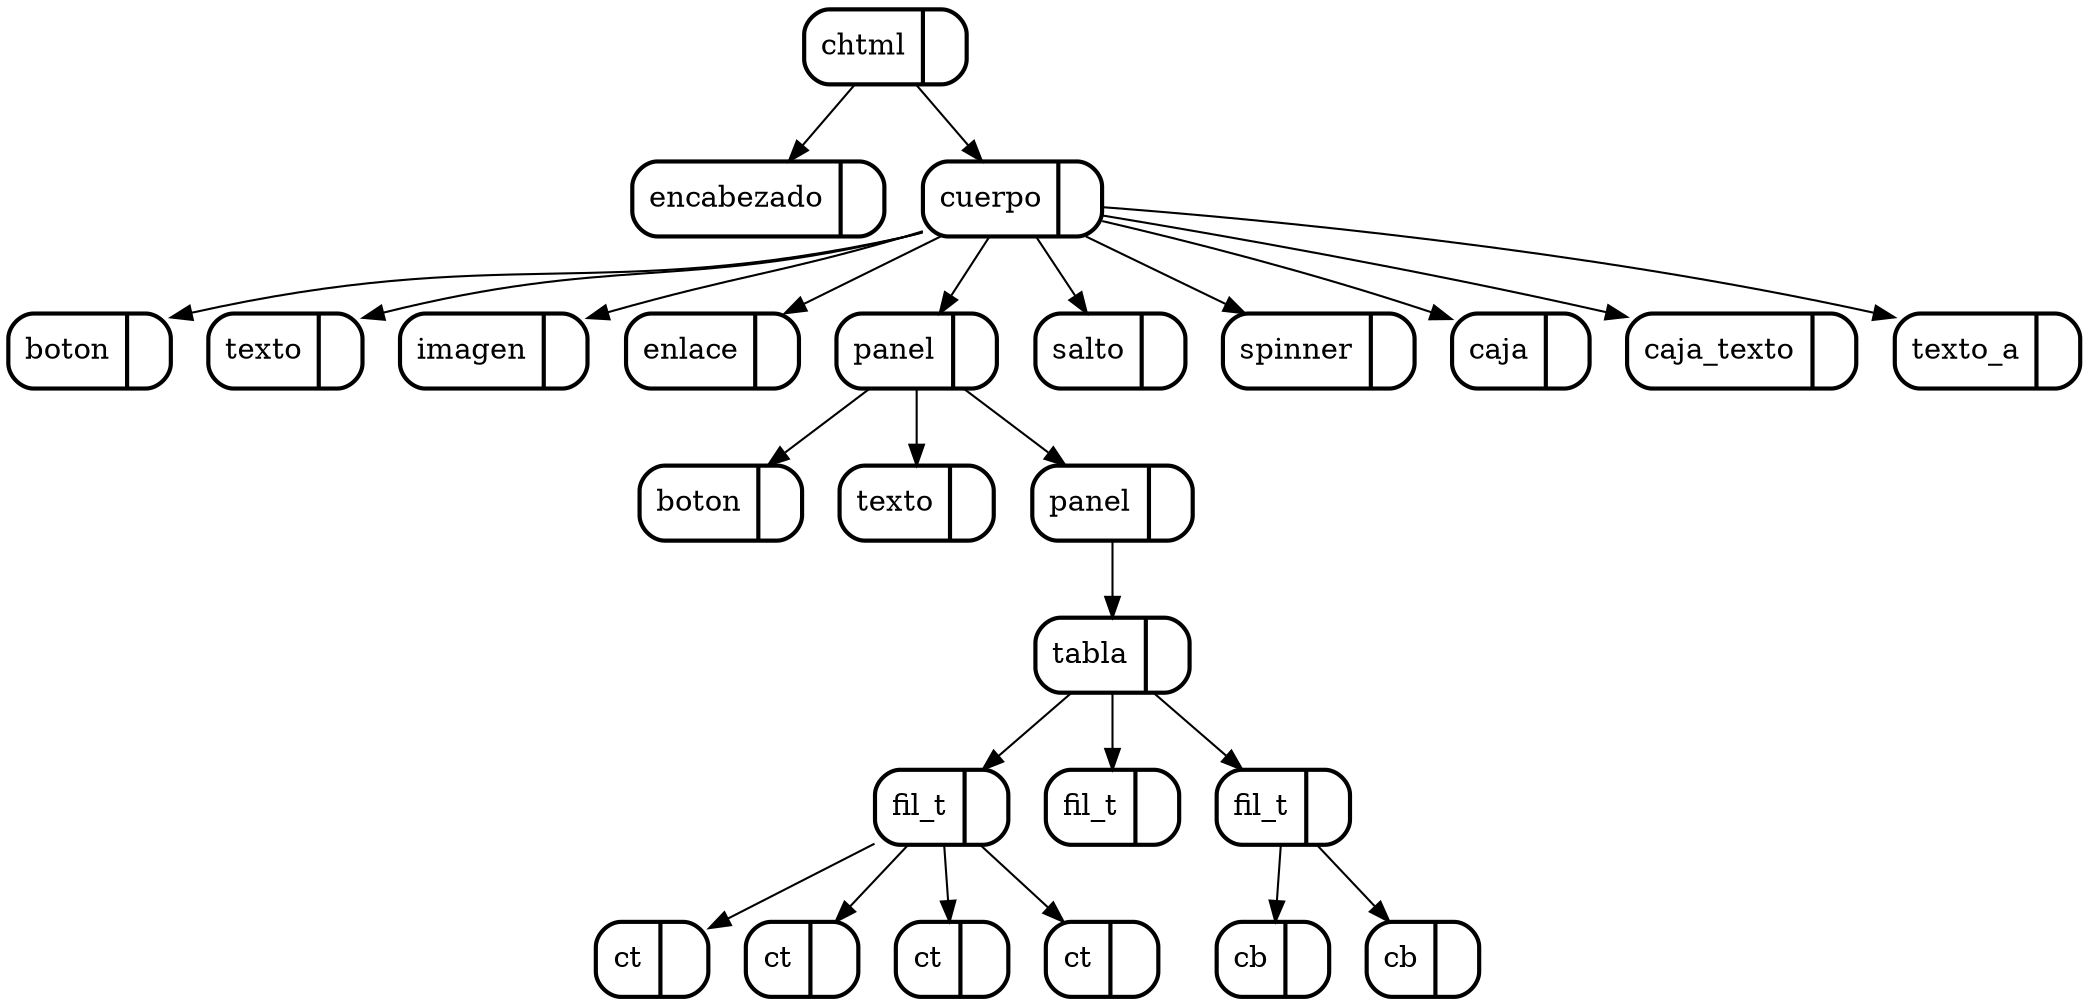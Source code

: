 digraph G {
node[shape=Mrecord]
1[label="chtml | ",style=bold]
2[label="encabezado | ",style=bold]
{1}->{2}
3[label="cuerpo | ",style=bold]
{1}->{3}
6[label="boton | ",style=bold]
{3}->{6}
8[label="texto | ",style=bold]
{3}->{8}
10[label="imagen | ",style=bold]
{3}->{10}
12[label="enlace | ",style=bold]
{3}->{12}
14[label="panel | ",style=bold]
{3}->{14}
16[label="boton | ",style=bold]
{14}->{16}
18[label="texto | ",style=bold]
{14}->{18}
20[label="panel | ",style=bold]
{14}->{20}
32[label="tabla | ",style=bold]
{20}->{32}
25[label="fil_t | ",style=bold]
{32}->{25}
24[label="ct | ",style=bold]
{25}->{24}
27[label="ct | ",style=bold]
{25}->{27}
29[label="ct | ",style=bold]
{25}->{29}
31[label="ct | ",style=bold]
{25}->{31}
34[label="fil_t | ",style=bold]
{32}->{34}
38[label="fil_t | ",style=bold]
{32}->{38}
37[label="cb | ",style=bold]
{38}->{37}
40[label="cb | ",style=bold]
{38}->{40}
41[label="salto | ",style=bold]
{3}->{41}
43[label="spinner | ",style=bold]
{3}->{43}
45[label="caja | ",style=bold]
{3}->{45}
47[label="caja_texto | ",style=bold]
{3}->{47}
49[label="texto_a | ",style=bold]
{3}->{49}

}